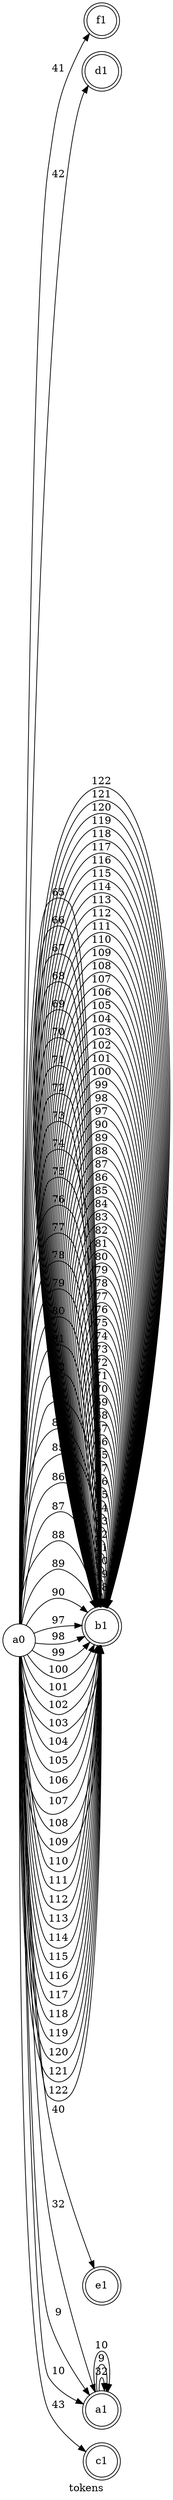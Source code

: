 // AFN
digraph {
	rankdir=LR
	label=tokens
	2182192216976 [label=a0 shape=circle]
	2182192217168 [label=f1 shape=doublecircle]
	2182192216976 -> 2182192217168 [label=41]
	2182192216928 [label=d1 shape=doublecircle]
	2182192216976 -> 2182192216928 [label=42]
	2182192214480 [label=b1 shape=doublecircle]
	2182192214480 -> 2182192214480 [label=48]
	2182192214480 -> 2182192214480 [label=49]
	2182192214480 -> 2182192214480 [label=50]
	2182192214480 -> 2182192214480 [label=51]
	2182192214480 -> 2182192214480 [label=52]
	2182192214480 -> 2182192214480 [label=53]
	2182192214480 -> 2182192214480 [label=54]
	2182192214480 -> 2182192214480 [label=55]
	2182192214480 -> 2182192214480 [label=56]
	2182192214480 -> 2182192214480 [label=57]
	2182192214480 -> 2182192214480 [label=65]
	2182192214480 -> 2182192214480 [label=66]
	2182192214480 -> 2182192214480 [label=67]
	2182192214480 -> 2182192214480 [label=68]
	2182192214480 -> 2182192214480 [label=69]
	2182192214480 -> 2182192214480 [label=70]
	2182192214480 -> 2182192214480 [label=71]
	2182192214480 -> 2182192214480 [label=72]
	2182192214480 -> 2182192214480 [label=73]
	2182192214480 -> 2182192214480 [label=74]
	2182192214480 -> 2182192214480 [label=75]
	2182192214480 -> 2182192214480 [label=76]
	2182192214480 -> 2182192214480 [label=77]
	2182192214480 -> 2182192214480 [label=78]
	2182192214480 -> 2182192214480 [label=79]
	2182192214480 -> 2182192214480 [label=80]
	2182192214480 -> 2182192214480 [label=81]
	2182192214480 -> 2182192214480 [label=82]
	2182192214480 -> 2182192214480 [label=83]
	2182192214480 -> 2182192214480 [label=84]
	2182192214480 -> 2182192214480 [label=85]
	2182192214480 -> 2182192214480 [label=86]
	2182192214480 -> 2182192214480 [label=87]
	2182192214480 -> 2182192214480 [label=88]
	2182192214480 -> 2182192214480 [label=89]
	2182192214480 -> 2182192214480 [label=90]
	2182192214480 -> 2182192214480 [label=97]
	2182192214480 -> 2182192214480 [label=98]
	2182192214480 -> 2182192214480 [label=99]
	2182192214480 -> 2182192214480 [label=100]
	2182192214480 -> 2182192214480 [label=101]
	2182192214480 -> 2182192214480 [label=102]
	2182192214480 -> 2182192214480 [label=103]
	2182192214480 -> 2182192214480 [label=104]
	2182192214480 -> 2182192214480 [label=105]
	2182192214480 -> 2182192214480 [label=106]
	2182192214480 -> 2182192214480 [label=107]
	2182192214480 -> 2182192214480 [label=108]
	2182192214480 -> 2182192214480 [label=109]
	2182192214480 -> 2182192214480 [label=110]
	2182192214480 -> 2182192214480 [label=111]
	2182192214480 -> 2182192214480 [label=112]
	2182192214480 -> 2182192214480 [label=113]
	2182192214480 -> 2182192214480 [label=114]
	2182192214480 -> 2182192214480 [label=115]
	2182192214480 -> 2182192214480 [label=116]
	2182192214480 -> 2182192214480 [label=117]
	2182192214480 -> 2182192214480 [label=118]
	2182192214480 -> 2182192214480 [label=119]
	2182192214480 -> 2182192214480 [label=120]
	2182192214480 -> 2182192214480 [label=121]
	2182192214480 -> 2182192214480 [label=122]
	2182192216976 -> 2182192214480 [label=65]
	2182192216976 -> 2182192214480 [label=66]
	2182192216976 -> 2182192214480 [label=67]
	2182192216976 -> 2182192214480 [label=68]
	2182192216976 -> 2182192214480 [label=69]
	2182192216976 -> 2182192214480 [label=70]
	2182192216976 -> 2182192214480 [label=71]
	2182192216976 -> 2182192214480 [label=72]
	2182192216976 -> 2182192214480 [label=73]
	2182192216976 -> 2182192214480 [label=74]
	2182192216976 -> 2182192214480 [label=75]
	2182192216976 -> 2182192214480 [label=76]
	2182192216976 -> 2182192214480 [label=77]
	2182192216976 -> 2182192214480 [label=78]
	2182192216976 -> 2182192214480 [label=79]
	2182192216976 -> 2182192214480 [label=80]
	2182192216976 -> 2182192214480 [label=81]
	2182192216976 -> 2182192214480 [label=82]
	2182192216976 -> 2182192214480 [label=83]
	2182192216976 -> 2182192214480 [label=84]
	2182192216976 -> 2182192214480 [label=85]
	2182192216976 -> 2182192214480 [label=86]
	2182192216976 -> 2182192214480 [label=87]
	2182192216976 -> 2182192214480 [label=88]
	2182192216976 -> 2182192214480 [label=89]
	2182192216976 -> 2182192214480 [label=90]
	2182192216976 -> 2182192214480 [label=97]
	2182192216976 -> 2182192214480 [label=98]
	2182192216976 -> 2182192214480 [label=99]
	2182192216976 -> 2182192214480 [label=100]
	2182192216976 -> 2182192214480 [label=101]
	2182192216976 -> 2182192214480 [label=102]
	2182192216976 -> 2182192214480 [label=103]
	2182192216976 -> 2182192214480 [label=104]
	2182192216976 -> 2182192214480 [label=105]
	2182192216976 -> 2182192214480 [label=106]
	2182192216976 -> 2182192214480 [label=107]
	2182192216976 -> 2182192214480 [label=108]
	2182192216976 -> 2182192214480 [label=109]
	2182192216976 -> 2182192214480 [label=110]
	2182192216976 -> 2182192214480 [label=111]
	2182192216976 -> 2182192214480 [label=112]
	2182192216976 -> 2182192214480 [label=113]
	2182192216976 -> 2182192214480 [label=114]
	2182192216976 -> 2182192214480 [label=115]
	2182192216976 -> 2182192214480 [label=116]
	2182192216976 -> 2182192214480 [label=117]
	2182192216976 -> 2182192214480 [label=118]
	2182192216976 -> 2182192214480 [label=119]
	2182192216976 -> 2182192214480 [label=120]
	2182192216976 -> 2182192214480 [label=121]
	2182192216976 -> 2182192214480 [label=122]
	2182192214816 [label=e1 shape=doublecircle]
	2182192216976 -> 2182192214816 [label=40]
	2182192213280 [label=a1 shape=doublecircle]
	2182192213280 -> 2182192213280 [label=32]
	2182192213280 -> 2182192213280 [label=9]
	2182192213280 -> 2182192213280 [label=10]
	2182192216976 -> 2182192213280 [label=32]
	2182192216976 -> 2182192213280 [label=9]
	2182192216976 -> 2182192213280 [label=10]
	2182192216208 [label=c1 shape=doublecircle]
	2182192216976 -> 2182192216208 [label=43]
}
